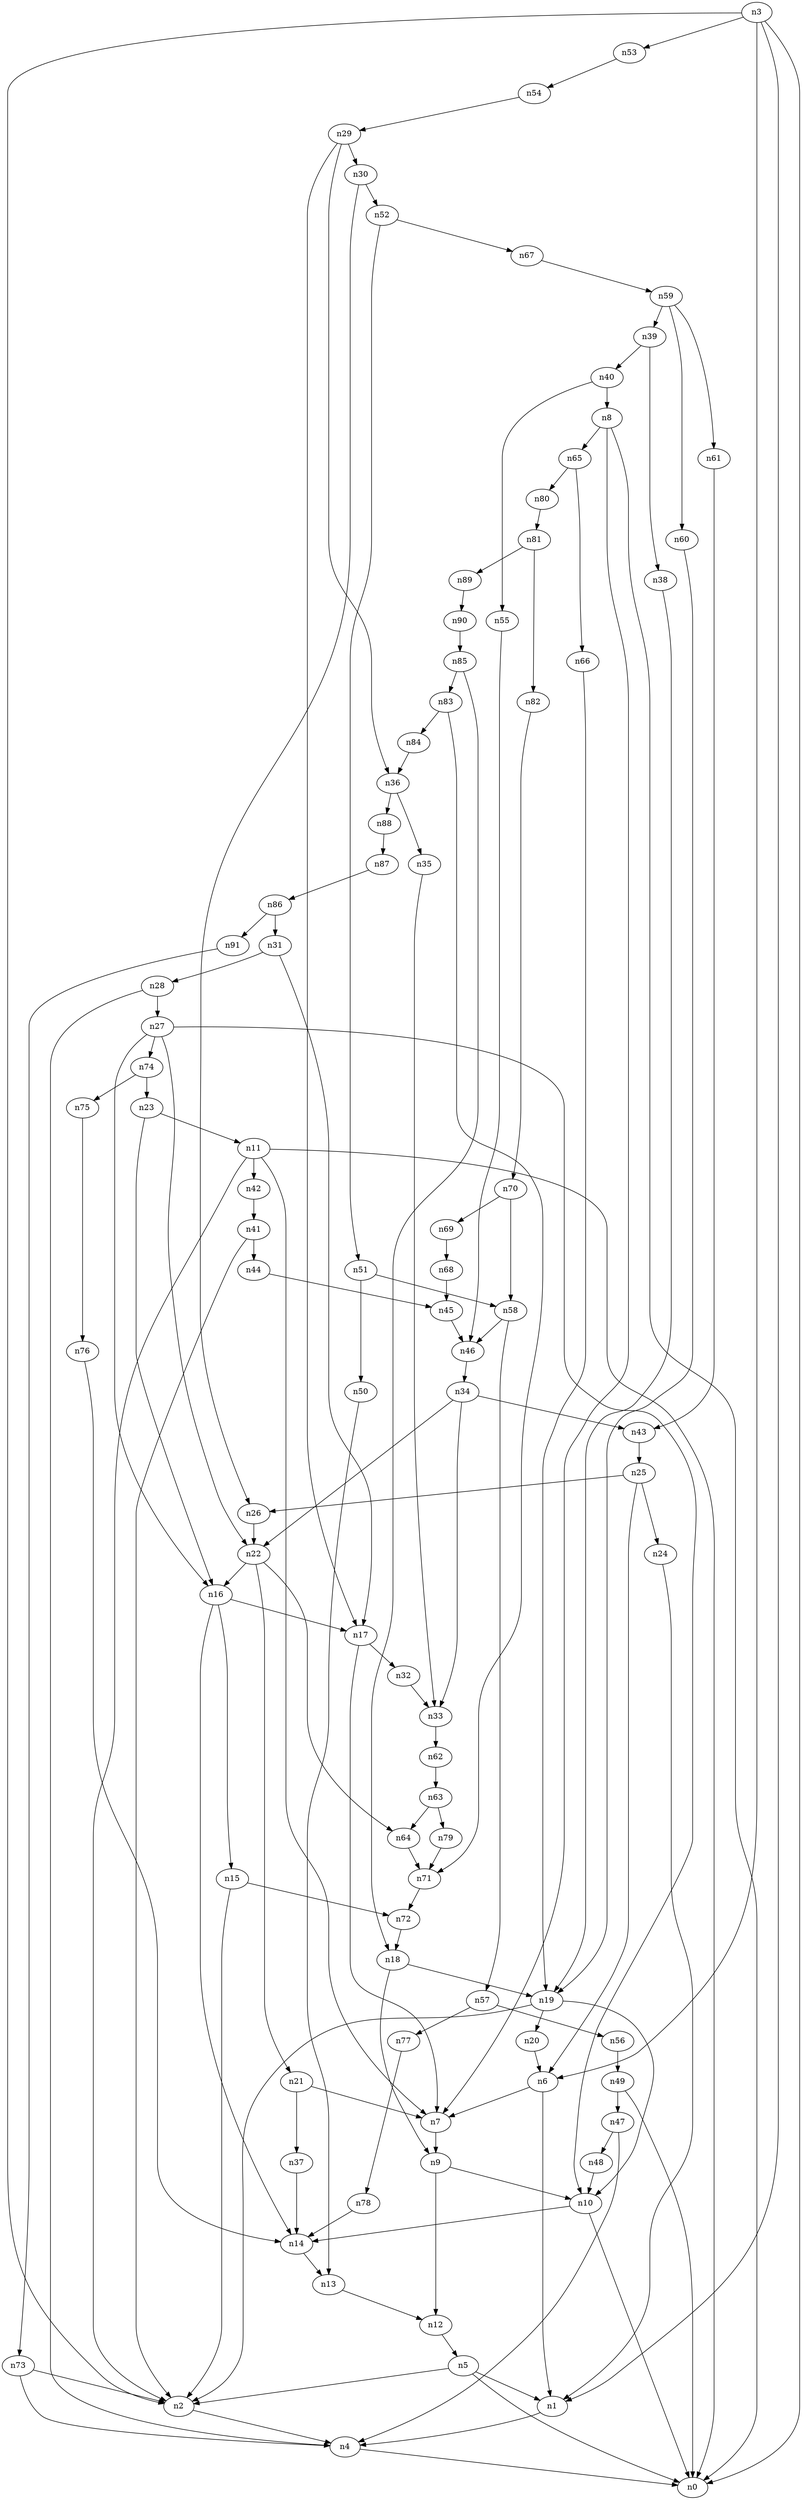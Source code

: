digraph G {
	n1 -> n4	 [_graphml_id=e4];
	n2 -> n4	 [_graphml_id=e7];
	n3 -> n0	 [_graphml_id=e0];
	n3 -> n1	 [_graphml_id=e3];
	n3 -> n2	 [_graphml_id=e6];
	n3 -> n6	 [_graphml_id=e18];
	n3 -> n53	 [_graphml_id=e85];
	n4 -> n0	 [_graphml_id=e1];
	n5 -> n0	 [_graphml_id=e2];
	n5 -> n1	 [_graphml_id=e5];
	n5 -> n2	 [_graphml_id=e8];
	n6 -> n1	 [_graphml_id=e9];
	n6 -> n7	 [_graphml_id=e10];
	n7 -> n9	 [_graphml_id=e13];
	n8 -> n0	 [_graphml_id=e12];
	n8 -> n7	 [_graphml_id=e11];
	n8 -> n65	 [_graphml_id=e104];
	n9 -> n10	 [_graphml_id=e14];
	n9 -> n12	 [_graphml_id=e80];
	n10 -> n0	 [_graphml_id=e15];
	n10 -> n14	 [_graphml_id=e22];
	n11 -> n0	 [_graphml_id=e16];
	n11 -> n2	 [_graphml_id=e28];
	n11 -> n7	 [_graphml_id=e17];
	n11 -> n42	 [_graphml_id=e67];
	n12 -> n5	 [_graphml_id=e19];
	n13 -> n12	 [_graphml_id=e20];
	n14 -> n13	 [_graphml_id=e21];
	n15 -> n2	 [_graphml_id=e23];
	n15 -> n72	 [_graphml_id=e119];
	n16 -> n14	 [_graphml_id=e25];
	n16 -> n15	 [_graphml_id=e24];
	n16 -> n17	 [_graphml_id=e27];
	n17 -> n7	 [_graphml_id=e26];
	n17 -> n32	 [_graphml_id=e51];
	n18 -> n9	 [_graphml_id=e29];
	n18 -> n19	 [_graphml_id=e30];
	n19 -> n2	 [_graphml_id=e109];
	n19 -> n10	 [_graphml_id=e60];
	n19 -> n20	 [_graphml_id=e31];
	n20 -> n6	 [_graphml_id=e32];
	n21 -> n7	 [_graphml_id=e33];
	n21 -> n37	 [_graphml_id=e59];
	n22 -> n16	 [_graphml_id=e35];
	n22 -> n21	 [_graphml_id=e34];
	n22 -> n64	 [_graphml_id=e103];
	n23 -> n11	 [_graphml_id=e36];
	n23 -> n16	 [_graphml_id=e37];
	n24 -> n1	 [_graphml_id=e38];
	n25 -> n6	 [_graphml_id=e99];
	n25 -> n24	 [_graphml_id=e39];
	n25 -> n26	 [_graphml_id=e40];
	n26 -> n22	 [_graphml_id=e41];
	n27 -> n10	 [_graphml_id=e50];
	n27 -> n16	 [_graphml_id=e42];
	n27 -> n22	 [_graphml_id=e70];
	n27 -> n74	 [_graphml_id=e129];
	n28 -> n4	 [_graphml_id=e44];
	n28 -> n27	 [_graphml_id=e43];
	n29 -> n17	 [_graphml_id=e45];
	n29 -> n30	 [_graphml_id=e46];
	n29 -> n36	 [_graphml_id=e57];
	n30 -> n26	 [_graphml_id=e47];
	n30 -> n52	 [_graphml_id=e84];
	n31 -> n17	 [_graphml_id=e49];
	n31 -> n28	 [_graphml_id=e48];
	n32 -> n33	 [_graphml_id=e52];
	n33 -> n62	 [_graphml_id=e100];
	n34 -> n22	 [_graphml_id=e54];
	n34 -> n33	 [_graphml_id=e53];
	n34 -> n43	 [_graphml_id=e69];
	n35 -> n33	 [_graphml_id=e55];
	n36 -> n35	 [_graphml_id=e56];
	n36 -> n88	 [_graphml_id=e143];
	n37 -> n14	 [_graphml_id=e58];
	n38 -> n19	 [_graphml_id=e61];
	n39 -> n38	 [_graphml_id=e62];
	n39 -> n40	 [_graphml_id=e63];
	n40 -> n8	 [_graphml_id=e64];
	n40 -> n55	 [_graphml_id=e89];
	n41 -> n2	 [_graphml_id=e65];
	n41 -> n44	 [_graphml_id=e71];
	n42 -> n41	 [_graphml_id=e66];
	n43 -> n25	 [_graphml_id=e68];
	n44 -> n45	 [_graphml_id=e72];
	n45 -> n46	 [_graphml_id=e73];
	n46 -> n34	 [_graphml_id=e74];
	n47 -> n4	 [_graphml_id=e75];
	n47 -> n48	 [_graphml_id=e76];
	n48 -> n10	 [_graphml_id=e77];
	n49 -> n0	 [_graphml_id=e78];
	n49 -> n47	 [_graphml_id=e79];
	n50 -> n13	 [_graphml_id=e81];
	n51 -> n50	 [_graphml_id=e82];
	n51 -> n58	 [_graphml_id=e139];
	n52 -> n51	 [_graphml_id=e83];
	n52 -> n67	 [_graphml_id=e107];
	n53 -> n54	 [_graphml_id=e86];
	n54 -> n29	 [_graphml_id=e87];
	n55 -> n46	 [_graphml_id=e88];
	n56 -> n49	 [_graphml_id=e90];
	n57 -> n56	 [_graphml_id=e91];
	n57 -> n77	 [_graphml_id=e124];
	n58 -> n46	 [_graphml_id=e93];
	n58 -> n57	 [_graphml_id=e92];
	n59 -> n39	 [_graphml_id=e94];
	n59 -> n60	 [_graphml_id=e95];
	n59 -> n61	 [_graphml_id=e98];
	n60 -> n19	 [_graphml_id=e96];
	n61 -> n43	 [_graphml_id=e97];
	n62 -> n63	 [_graphml_id=e101];
	n63 -> n64	 [_graphml_id=e102];
	n63 -> n79	 [_graphml_id=e128];
	n64 -> n71	 [_graphml_id=e114];
	n65 -> n66	 [_graphml_id=e105];
	n65 -> n80	 [_graphml_id=e130];
	n66 -> n19	 [_graphml_id=e106];
	n67 -> n59	 [_graphml_id=e108];
	n68 -> n45	 [_graphml_id=e110];
	n69 -> n68	 [_graphml_id=e111];
	n70 -> n58	 [_graphml_id=e113];
	n70 -> n69	 [_graphml_id=e112];
	n71 -> n72	 [_graphml_id=e115];
	n72 -> n18	 [_graphml_id=e116];
	n73 -> n2	 [_graphml_id=e117];
	n73 -> n4	 [_graphml_id=e118];
	n74 -> n23	 [_graphml_id=e120];
	n74 -> n75	 [_graphml_id=e121];
	n75 -> n76	 [_graphml_id=e122];
	n76 -> n14	 [_graphml_id=e123];
	n77 -> n78	 [_graphml_id=e125];
	n78 -> n14	 [_graphml_id=e126];
	n79 -> n71	 [_graphml_id=e127];
	n80 -> n81	 [_graphml_id=e131];
	n81 -> n82	 [_graphml_id=e132];
	n81 -> n89	 [_graphml_id=e144];
	n82 -> n70	 [_graphml_id=e133];
	n83 -> n71	 [_graphml_id=e134];
	n83 -> n84	 [_graphml_id=e135];
	n84 -> n36	 [_graphml_id=e136];
	n85 -> n18	 [_graphml_id=e137];
	n85 -> n83	 [_graphml_id=e138];
	n86 -> n31	 [_graphml_id=e140];
	n86 -> n91	 [_graphml_id=e148];
	n87 -> n86	 [_graphml_id=e141];
	n88 -> n87	 [_graphml_id=e142];
	n89 -> n90	 [_graphml_id=e145];
	n90 -> n85	 [_graphml_id=e146];
	n91 -> n73	 [_graphml_id=e147];
}
